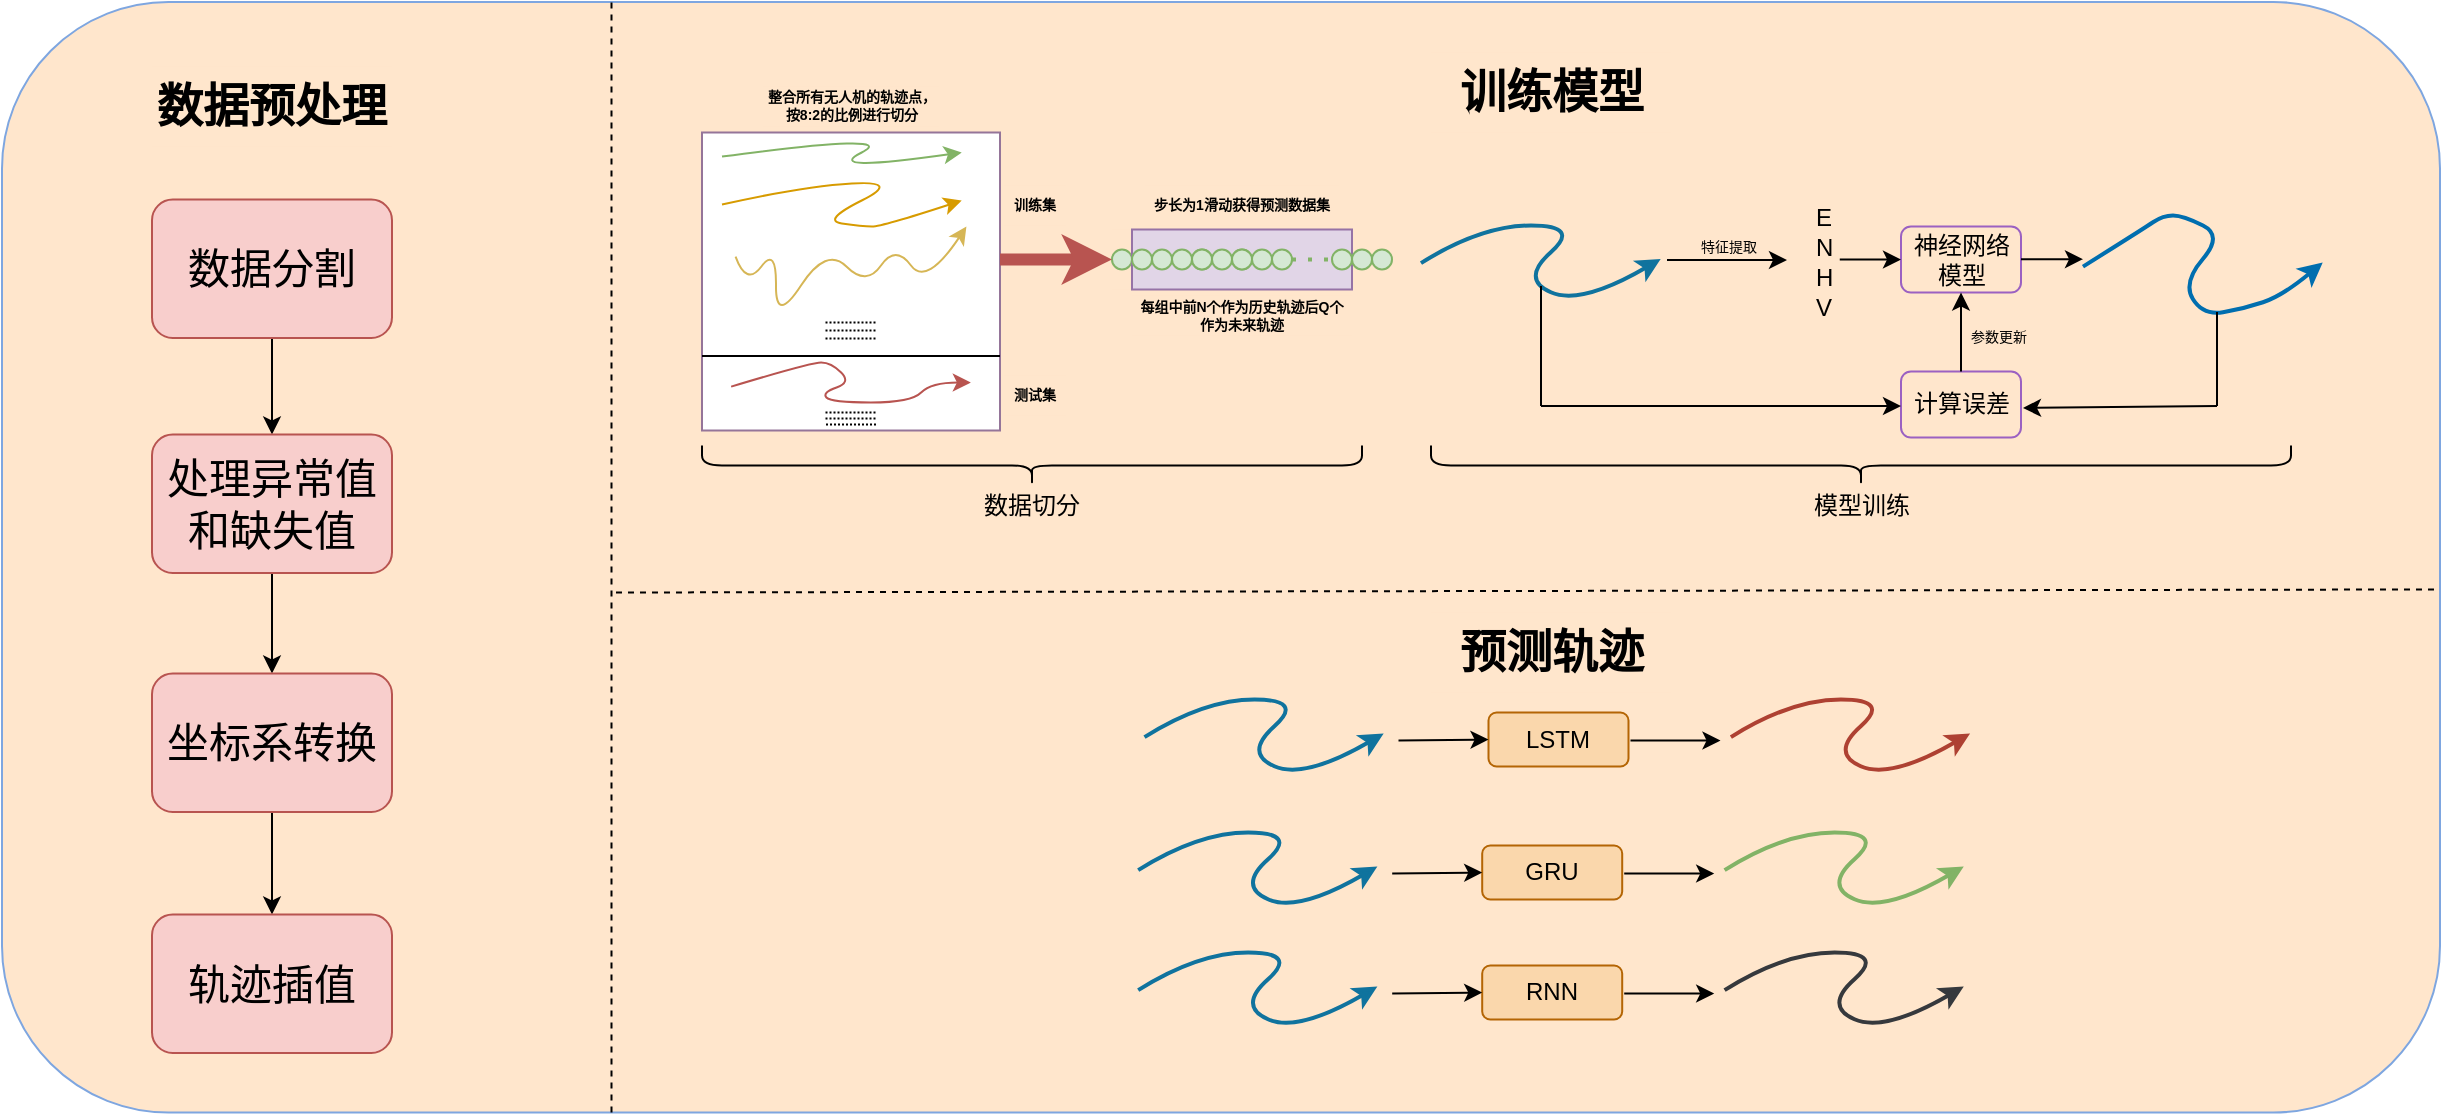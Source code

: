 <mxfile version="28.0.7" pages="2">
  <diagram name="第 1 页" id="22BMKp5eYA45sCbfqpQU">
    <mxGraphModel dx="1417" dy="816" grid="1" gridSize="10" guides="1" tooltips="1" connect="1" arrows="1" fold="1" page="1" pageScale="1" pageWidth="827" pageHeight="1169" math="0" shadow="0">
      <root>
        <mxCell id="0" />
        <mxCell id="1" parent="0" />
        <mxCell id="_uqVd6KnnkXhXrc5HQJr-1" value="" style="rounded=1;whiteSpace=wrap;html=1;fillColor=#ffe6cc;strokeColor=#7EA6E0;" parent="1" vertex="1">
          <mxGeometry x="230" y="307" width="1219" height="555.25" as="geometry" />
        </mxCell>
        <mxCell id="_uqVd6KnnkXhXrc5HQJr-2" value="数据预处理" style="rounded=0;whiteSpace=wrap;html=1;strokeColor=none;fillColor=#ffe6cc;fontSize=23;fontStyle=1" parent="1" vertex="1">
          <mxGeometry x="305" y="339.25" width="120" height="40" as="geometry" />
        </mxCell>
        <mxCell id="YXFsQEXlU3DzgxvQB72V-38" value="" style="edgeStyle=orthogonalEdgeStyle;rounded=0;orthogonalLoop=1;jettySize=auto;html=1;" edge="1" parent="1" source="IYhBpOHOiFUnqWEjY2zH-1" target="YXFsQEXlU3DzgxvQB72V-35">
          <mxGeometry relative="1" as="geometry" />
        </mxCell>
        <mxCell id="IYhBpOHOiFUnqWEjY2zH-1" value="数据分割" style="rounded=1;whiteSpace=wrap;html=1;fillColor=#f8cecc;strokeColor=#b85450;fontSize=21;" vertex="1" parent="1">
          <mxGeometry x="305" y="405.75" width="120" height="69.25" as="geometry" />
        </mxCell>
        <mxCell id="IYhBpOHOiFUnqWEjY2zH-10" value="" style="endArrow=none;dashed=1;html=1;rounded=0;entryX=0.25;entryY=0;entryDx=0;entryDy=0;exitX=0.25;exitY=1;exitDx=0;exitDy=0;" edge="1" parent="1" source="_uqVd6KnnkXhXrc5HQJr-1" target="_uqVd6KnnkXhXrc5HQJr-1">
          <mxGeometry width="50" height="50" relative="1" as="geometry">
            <mxPoint x="450" y="582.25" as="sourcePoint" />
            <mxPoint x="500" y="532.25" as="targetPoint" />
          </mxGeometry>
        </mxCell>
        <mxCell id="IYhBpOHOiFUnqWEjY2zH-18" value="" style="endArrow=none;dashed=1;html=1;rounded=0;entryX=0.998;entryY=0.529;entryDx=0;entryDy=0;entryPerimeter=0;" edge="1" parent="1" target="_uqVd6KnnkXhXrc5HQJr-1">
          <mxGeometry width="50" height="50" relative="1" as="geometry">
            <mxPoint x="537" y="602.25" as="sourcePoint" />
            <mxPoint x="1446" y="606.28" as="targetPoint" />
          </mxGeometry>
        </mxCell>
        <mxCell id="IYhBpOHOiFUnqWEjY2zH-19" value="训练模型" style="rounded=0;whiteSpace=wrap;html=1;strokeColor=none;fillColor=#ffe6cc;fontSize=23;fontStyle=1" vertex="1" parent="1">
          <mxGeometry x="944.5" y="332.25" width="120" height="40" as="geometry" />
        </mxCell>
        <mxCell id="IYhBpOHOiFUnqWEjY2zH-43" value="" style="rounded=0;whiteSpace=wrap;html=1;strokeColor=none;fillColor=#ffe6cc;" vertex="1" parent="1">
          <mxGeometry x="785" y="420.75" width="80" height="30" as="geometry" />
        </mxCell>
        <mxCell id="IYhBpOHOiFUnqWEjY2zH-26" value="" style="ellipse;whiteSpace=wrap;html=1;aspect=fixed;fillColor=#d5e8d4;strokeColor=#82b366;" vertex="1" parent="1">
          <mxGeometry x="785" y="430.75" width="10" height="10" as="geometry" />
        </mxCell>
        <mxCell id="IYhBpOHOiFUnqWEjY2zH-49" value="" style="rounded=0;whiteSpace=wrap;html=1;strokeColor=#9673a6;fillColor=#e1d5e7;" vertex="1" parent="1">
          <mxGeometry x="795" y="420.75" width="110" height="30" as="geometry" />
        </mxCell>
        <mxCell id="IYhBpOHOiFUnqWEjY2zH-27" value="" style="ellipse;whiteSpace=wrap;html=1;aspect=fixed;fillColor=#d5e8d4;strokeColor=#82b366;" vertex="1" parent="1">
          <mxGeometry x="795" y="430.75" width="10" height="10" as="geometry" />
        </mxCell>
        <mxCell id="IYhBpOHOiFUnqWEjY2zH-28" value="" style="ellipse;whiteSpace=wrap;html=1;aspect=fixed;fillColor=#d5e8d4;strokeColor=#82b366;" vertex="1" parent="1">
          <mxGeometry x="805" y="430.75" width="10" height="10" as="geometry" />
        </mxCell>
        <mxCell id="IYhBpOHOiFUnqWEjY2zH-30" value="" style="ellipse;whiteSpace=wrap;html=1;aspect=fixed;fillColor=#d5e8d4;strokeColor=#82b366;" vertex="1" parent="1">
          <mxGeometry x="815" y="430.75" width="10" height="10" as="geometry" />
        </mxCell>
        <mxCell id="IYhBpOHOiFUnqWEjY2zH-31" value="" style="ellipse;whiteSpace=wrap;html=1;aspect=fixed;fillColor=#d5e8d4;strokeColor=#82b366;" vertex="1" parent="1">
          <mxGeometry x="825" y="430.75" width="10" height="10" as="geometry" />
        </mxCell>
        <mxCell id="IYhBpOHOiFUnqWEjY2zH-32" value="" style="ellipse;whiteSpace=wrap;html=1;aspect=fixed;fillColor=#d5e8d4;strokeColor=#82b366;" vertex="1" parent="1">
          <mxGeometry x="825" y="430.75" width="10" height="10" as="geometry" />
        </mxCell>
        <mxCell id="IYhBpOHOiFUnqWEjY2zH-33" value="" style="ellipse;whiteSpace=wrap;html=1;aspect=fixed;fillColor=#d5e8d4;strokeColor=#82b366;" vertex="1" parent="1">
          <mxGeometry x="835" y="430.75" width="10" height="10" as="geometry" />
        </mxCell>
        <mxCell id="IYhBpOHOiFUnqWEjY2zH-34" value="" style="ellipse;whiteSpace=wrap;html=1;aspect=fixed;fillColor=#d5e8d4;strokeColor=#82b366;" vertex="1" parent="1">
          <mxGeometry x="845" y="430.75" width="10" height="10" as="geometry" />
        </mxCell>
        <mxCell id="IYhBpOHOiFUnqWEjY2zH-35" value="" style="ellipse;whiteSpace=wrap;html=1;aspect=fixed;fillColor=#d5e8d4;strokeColor=#82b366;" vertex="1" parent="1">
          <mxGeometry x="845" y="430.75" width="10" height="10" as="geometry" />
        </mxCell>
        <mxCell id="IYhBpOHOiFUnqWEjY2zH-36" value="" style="ellipse;whiteSpace=wrap;html=1;aspect=fixed;direction=south;fillColor=#d5e8d4;strokeColor=#82b366;" vertex="1" parent="1">
          <mxGeometry x="855" y="430.75" width="10" height="10" as="geometry" />
        </mxCell>
        <mxCell id="IYhBpOHOiFUnqWEjY2zH-37" value="" style="ellipse;whiteSpace=wrap;html=1;aspect=fixed;fillColor=#d5e8d4;strokeColor=#82b366;" vertex="1" parent="1">
          <mxGeometry x="865" y="430.75" width="10" height="10" as="geometry" />
        </mxCell>
        <mxCell id="IYhBpOHOiFUnqWEjY2zH-52" value="步长为1滑动获得预测数据集" style="rounded=0;whiteSpace=wrap;html=1;fontSize=7;fillColor=#ffe6cc;strokeColor=none;fontStyle=1" vertex="1" parent="1">
          <mxGeometry x="801.25" y="398.75" width="97.5" height="20" as="geometry" />
        </mxCell>
        <mxCell id="IYhBpOHOiFUnqWEjY2zH-38" value="" style="endArrow=none;dashed=1;html=1;dashPattern=1 3;strokeWidth=2;rounded=0;exitX=1;exitY=0.5;exitDx=0;exitDy=0;entryX=0.5;entryY=1;entryDx=0;entryDy=0;fillColor=#d5e8d4;strokeColor=#82b366;" edge="1" parent="1" source="IYhBpOHOiFUnqWEjY2zH-37" target="IYhBpOHOiFUnqWEjY2zH-39">
          <mxGeometry width="50" height="50" relative="1" as="geometry">
            <mxPoint x="895" y="460.75" as="sourcePoint" />
            <mxPoint x="945" y="410.75" as="targetPoint" />
          </mxGeometry>
        </mxCell>
        <mxCell id="IYhBpOHOiFUnqWEjY2zH-39" value="" style="ellipse;whiteSpace=wrap;html=1;aspect=fixed;direction=south;fillColor=#d5e8d4;strokeColor=#82b366;" vertex="1" parent="1">
          <mxGeometry x="895" y="430.75" width="10" height="10" as="geometry" />
        </mxCell>
        <mxCell id="IYhBpOHOiFUnqWEjY2zH-40" value="" style="ellipse;whiteSpace=wrap;html=1;aspect=fixed;direction=south;fillColor=#d5e8d4;strokeColor=#82b366;" vertex="1" parent="1">
          <mxGeometry x="905" y="430.75" width="10" height="10" as="geometry" />
        </mxCell>
        <mxCell id="IYhBpOHOiFUnqWEjY2zH-41" value="" style="ellipse;whiteSpace=wrap;html=1;aspect=fixed;direction=south;fillColor=#d5e8d4;strokeColor=#82b366;" vertex="1" parent="1">
          <mxGeometry x="915" y="430.75" width="10" height="10" as="geometry" />
        </mxCell>
        <mxCell id="IYhBpOHOiFUnqWEjY2zH-53" value="每组中前N个作为历史轨迹后Q个作为未来轨迹" style="rounded=0;whiteSpace=wrap;html=1;fontSize=7;fillColor=#ffe6cc;strokeColor=none;fontStyle=1" vertex="1" parent="1">
          <mxGeometry x="795" y="453.75" width="110" height="20" as="geometry" />
        </mxCell>
        <mxCell id="IYhBpOHOiFUnqWEjY2zH-57" value="" style="whiteSpace=wrap;html=1;aspect=fixed;strokeColor=light-dark(#957599, #EDEDED);" vertex="1" parent="1">
          <mxGeometry x="580" y="372.25" width="149" height="149" as="geometry" />
        </mxCell>
        <mxCell id="IYhBpOHOiFUnqWEjY2zH-59" value="整合所有无人机的轨迹点，按8:2的比例进行切分" style="rounded=0;whiteSpace=wrap;html=1;fontSize=7;fillColor=#ffe6cc;strokeColor=none;fontStyle=1" vertex="1" parent="1">
          <mxGeometry x="610.5" y="349.25" width="88" height="20" as="geometry" />
        </mxCell>
        <mxCell id="IYhBpOHOiFUnqWEjY2zH-61" value="" style="curved=1;endArrow=classic;html=1;rounded=0;exitX=0.001;exitY=0.148;exitDx=0;exitDy=0;exitPerimeter=0;fillColor=#d5e8d4;strokeColor=#82b366;" edge="1" parent="1">
          <mxGeometry width="50" height="50" relative="1" as="geometry">
            <mxPoint x="589.999" y="384.302" as="sourcePoint" />
            <mxPoint x="709.85" y="382.25" as="targetPoint" />
            <Array as="points">
              <mxPoint x="679.85" y="372.25" />
              <mxPoint x="639.85" y="392.25" />
            </Array>
          </mxGeometry>
        </mxCell>
        <mxCell id="IYhBpOHOiFUnqWEjY2zH-62" value="" style="curved=1;endArrow=classic;html=1;rounded=0;exitX=0.001;exitY=0.148;exitDx=0;exitDy=0;exitPerimeter=0;fillColor=#ffe6cc;strokeColor=#d79b00;" edge="1" parent="1">
          <mxGeometry width="50" height="50" relative="1" as="geometry">
            <mxPoint x="590" y="408.302" as="sourcePoint" />
            <mxPoint x="709.851" y="406.25" as="targetPoint" />
            <Array as="points">
              <mxPoint x="630" y="399.25" />
              <mxPoint x="679.851" y="396.25" />
              <mxPoint x="639.851" y="416.25" />
              <mxPoint x="660" y="419.25" />
              <mxPoint x="670" y="419.25" />
            </Array>
          </mxGeometry>
        </mxCell>
        <mxCell id="IYhBpOHOiFUnqWEjY2zH-63" value="" style="curved=1;endArrow=classic;html=1;rounded=0;exitX=0.001;exitY=0.148;exitDx=0;exitDy=0;exitPerimeter=0;fillColor=#fff2cc;strokeColor=#d6b656;" edge="1" parent="1">
          <mxGeometry width="50" height="50" relative="1" as="geometry">
            <mxPoint x="596.78" y="434.302" as="sourcePoint" />
            <mxPoint x="712.21" y="419.25" as="targetPoint" />
            <Array as="points">
              <mxPoint x="602.21" y="449.25" />
              <mxPoint x="617.21" y="429.25" />
              <mxPoint x="616.78" y="468.25" />
              <mxPoint x="642.21" y="429.25" />
              <mxPoint x="662.21" y="449.25" />
              <mxPoint x="676.78" y="428.25" />
              <mxPoint x="692.21" y="449.25" />
              <mxPoint x="712.21" y="419.25" />
            </Array>
          </mxGeometry>
        </mxCell>
        <mxCell id="IYhBpOHOiFUnqWEjY2zH-64" value="" style="endArrow=none;html=1;rounded=0;exitX=0;exitY=0.75;exitDx=0;exitDy=0;entryX=1;entryY=0.75;entryDx=0;entryDy=0;" edge="1" parent="1" source="IYhBpOHOiFUnqWEjY2zH-57" target="IYhBpOHOiFUnqWEjY2zH-57">
          <mxGeometry width="50" height="50" relative="1" as="geometry">
            <mxPoint x="620" y="502.25" as="sourcePoint" />
            <mxPoint x="670" y="452.25" as="targetPoint" />
          </mxGeometry>
        </mxCell>
        <mxCell id="IYhBpOHOiFUnqWEjY2zH-66" value="" style="endArrow=none;dashed=1;html=1;rounded=0;dashPattern=1 1;" edge="1" parent="1">
          <mxGeometry width="50" height="50" relative="1" as="geometry">
            <mxPoint x="641.75" y="467.25" as="sourcePoint" />
            <mxPoint x="667.25" y="467.25" as="targetPoint" />
          </mxGeometry>
        </mxCell>
        <mxCell id="IYhBpOHOiFUnqWEjY2zH-69" value="" style="endArrow=none;dashed=1;html=1;rounded=0;dashPattern=1 1;" edge="1" parent="1">
          <mxGeometry width="50" height="50" relative="1" as="geometry">
            <mxPoint x="641.75" y="475.25" as="sourcePoint" />
            <mxPoint x="667.25" y="475.25" as="targetPoint" />
          </mxGeometry>
        </mxCell>
        <mxCell id="IYhBpOHOiFUnqWEjY2zH-70" value="" style="endArrow=none;dashed=1;html=1;rounded=0;dashPattern=1 1;" edge="1" parent="1">
          <mxGeometry width="50" height="50" relative="1" as="geometry">
            <mxPoint x="641.75" y="471.25" as="sourcePoint" />
            <mxPoint x="667.25" y="471.25" as="targetPoint" />
          </mxGeometry>
        </mxCell>
        <mxCell id="IYhBpOHOiFUnqWEjY2zH-71" value="" style="curved=1;endArrow=classic;html=1;rounded=0;exitX=0.001;exitY=0.148;exitDx=0;exitDy=0;exitPerimeter=0;fillColor=#f8cecc;strokeColor=#b85450;" edge="1" parent="1">
          <mxGeometry width="50" height="50" relative="1" as="geometry">
            <mxPoint x="594.57" y="499.302" as="sourcePoint" />
            <mxPoint x="714.421" y="497.25" as="targetPoint" />
            <Array as="points">
              <mxPoint x="634.57" y="487.25" />
              <mxPoint x="644.57" y="487.25" />
              <mxPoint x="654.57" y="497.25" />
              <mxPoint x="640" y="502.25" />
              <mxPoint x="644.421" y="507.25" />
              <mxPoint x="684.57" y="507.25" />
              <mxPoint x="694.57" y="497.25" />
            </Array>
          </mxGeometry>
        </mxCell>
        <mxCell id="IYhBpOHOiFUnqWEjY2zH-72" value="" style="endArrow=none;dashed=1;html=1;rounded=0;dashPattern=1 1;" edge="1" parent="1">
          <mxGeometry width="50" height="50" relative="1" as="geometry">
            <mxPoint x="641.75" y="512.25" as="sourcePoint" />
            <mxPoint x="667.25" y="512.25" as="targetPoint" />
          </mxGeometry>
        </mxCell>
        <mxCell id="IYhBpOHOiFUnqWEjY2zH-73" value="" style="endArrow=none;dashed=1;html=1;rounded=0;dashPattern=1 1;" edge="1" parent="1">
          <mxGeometry width="50" height="50" relative="1" as="geometry">
            <mxPoint x="641.75" y="515.25" as="sourcePoint" />
            <mxPoint x="667.25" y="515.25" as="targetPoint" />
          </mxGeometry>
        </mxCell>
        <mxCell id="IYhBpOHOiFUnqWEjY2zH-74" value="" style="endArrow=none;dashed=1;html=1;rounded=0;dashPattern=1 1;" edge="1" parent="1">
          <mxGeometry width="50" height="50" relative="1" as="geometry">
            <mxPoint x="642" y="518.25" as="sourcePoint" />
            <mxPoint x="667.5" y="518.25" as="targetPoint" />
          </mxGeometry>
        </mxCell>
        <mxCell id="IYhBpOHOiFUnqWEjY2zH-77" value="" style="endArrow=classic;html=1;rounded=0;strokeWidth=6;entryX=0;entryY=0.5;entryDx=0;entryDy=0;curved=0;fillColor=#f8cecc;strokeColor=#b85450;" edge="1" parent="1">
          <mxGeometry width="50" height="50" relative="1" as="geometry">
            <mxPoint x="729" y="435.75" as="sourcePoint" />
            <mxPoint x="785" y="435.75" as="targetPoint" />
          </mxGeometry>
        </mxCell>
        <mxCell id="IYhBpOHOiFUnqWEjY2zH-78" value="训练集" style="rounded=0;whiteSpace=wrap;html=1;fontSize=7;fillColor=#ffe6cc;strokeColor=none;fontStyle=1" vertex="1" parent="1">
          <mxGeometry x="731" y="398.75" width="31" height="20" as="geometry" />
        </mxCell>
        <mxCell id="IYhBpOHOiFUnqWEjY2zH-79" value="测试集" style="rounded=0;whiteSpace=wrap;html=1;fontSize=7;fillColor=#ffe6cc;strokeColor=none;fontStyle=1" vertex="1" parent="1">
          <mxGeometry x="731" y="493.75" width="31" height="20" as="geometry" />
        </mxCell>
        <mxCell id="IYhBpOHOiFUnqWEjY2zH-80" value="" style="shape=table;startSize=0;container=1;collapsible=0;childLayout=tableLayout;fontSize=11;fillColor=none;strokeColor=none;" vertex="1" parent="1">
          <mxGeometry x="1129.5" y="405.75" width="60" height="60" as="geometry" />
        </mxCell>
        <mxCell id="IYhBpOHOiFUnqWEjY2zH-81" value="" style="shape=tableRow;horizontal=0;startSize=0;swimlaneHead=0;swimlaneBody=0;strokeColor=inherit;top=0;left=0;bottom=0;right=0;collapsible=0;dropTarget=0;fillColor=none;points=[[0,0.5],[1,0.5]];portConstraint=eastwest;fontSize=16;" vertex="1" parent="IYhBpOHOiFUnqWEjY2zH-80">
          <mxGeometry width="60" height="15" as="geometry" />
        </mxCell>
        <mxCell id="IYhBpOHOiFUnqWEjY2zH-82" value="E" style="shape=partialRectangle;html=1;whiteSpace=wrap;connectable=0;strokeColor=inherit;overflow=hidden;fillColor=none;top=0;left=0;bottom=0;right=0;pointerEvents=1;fontSize=12;align=left;spacingLeft=5;" vertex="1" parent="IYhBpOHOiFUnqWEjY2zH-81">
          <mxGeometry width="60" height="15" as="geometry">
            <mxRectangle width="60" height="15" as="alternateBounds" />
          </mxGeometry>
        </mxCell>
        <mxCell id="IYhBpOHOiFUnqWEjY2zH-83" value="" style="shape=tableRow;horizontal=0;startSize=0;swimlaneHead=0;swimlaneBody=0;strokeColor=inherit;top=0;left=0;bottom=0;right=0;collapsible=0;dropTarget=0;fillColor=none;points=[[0,0.5],[1,0.5]];portConstraint=eastwest;fontSize=16;" vertex="1" parent="IYhBpOHOiFUnqWEjY2zH-80">
          <mxGeometry y="15" width="60" height="15" as="geometry" />
        </mxCell>
        <mxCell id="IYhBpOHOiFUnqWEjY2zH-84" value="N" style="shape=partialRectangle;html=1;whiteSpace=wrap;connectable=0;strokeColor=inherit;overflow=hidden;fillColor=none;top=0;left=0;bottom=0;right=0;pointerEvents=1;fontSize=12;align=left;spacingLeft=5;" vertex="1" parent="IYhBpOHOiFUnqWEjY2zH-83">
          <mxGeometry width="60" height="15" as="geometry">
            <mxRectangle width="60" height="15" as="alternateBounds" />
          </mxGeometry>
        </mxCell>
        <mxCell id="IYhBpOHOiFUnqWEjY2zH-85" value="" style="shape=tableRow;horizontal=0;startSize=0;swimlaneHead=0;swimlaneBody=0;strokeColor=inherit;top=0;left=0;bottom=0;right=0;collapsible=0;dropTarget=0;fillColor=none;points=[[0,0.5],[1,0.5]];portConstraint=eastwest;fontSize=16;" vertex="1" parent="IYhBpOHOiFUnqWEjY2zH-80">
          <mxGeometry y="30" width="60" height="15" as="geometry" />
        </mxCell>
        <mxCell id="IYhBpOHOiFUnqWEjY2zH-86" value="H" style="shape=partialRectangle;html=1;whiteSpace=wrap;connectable=0;strokeColor=inherit;overflow=hidden;fillColor=none;top=0;left=0;bottom=0;right=0;pointerEvents=1;fontSize=12;align=left;spacingLeft=5;" vertex="1" parent="IYhBpOHOiFUnqWEjY2zH-85">
          <mxGeometry width="60" height="15" as="geometry">
            <mxRectangle width="60" height="15" as="alternateBounds" />
          </mxGeometry>
        </mxCell>
        <mxCell id="IYhBpOHOiFUnqWEjY2zH-87" style="shape=tableRow;horizontal=0;startSize=0;swimlaneHead=0;swimlaneBody=0;strokeColor=inherit;top=0;left=0;bottom=0;right=0;collapsible=0;dropTarget=0;fillColor=none;points=[[0,0.5],[1,0.5]];portConstraint=eastwest;fontSize=16;" vertex="1" parent="IYhBpOHOiFUnqWEjY2zH-80">
          <mxGeometry y="45" width="60" height="15" as="geometry" />
        </mxCell>
        <mxCell id="IYhBpOHOiFUnqWEjY2zH-88" value="V" style="shape=partialRectangle;html=1;whiteSpace=wrap;connectable=0;strokeColor=inherit;overflow=hidden;fillColor=none;top=0;left=0;bottom=0;right=0;pointerEvents=1;fontSize=12;align=left;spacingLeft=5;" vertex="1" parent="IYhBpOHOiFUnqWEjY2zH-87">
          <mxGeometry width="60" height="15" as="geometry">
            <mxRectangle width="60" height="15" as="alternateBounds" />
          </mxGeometry>
        </mxCell>
        <mxCell id="IYhBpOHOiFUnqWEjY2zH-90" value="" style="shape=curlyBracket;whiteSpace=wrap;html=1;rounded=1;labelPosition=left;verticalLabelPosition=middle;align=right;verticalAlign=middle;direction=north;" vertex="1" parent="1">
          <mxGeometry x="580" y="528.75" width="330" height="20" as="geometry" />
        </mxCell>
        <mxCell id="IYhBpOHOiFUnqWEjY2zH-93" value="数据切分" style="rounded=0;whiteSpace=wrap;html=1;strokeColor=none;fillColor=#ffe6cc;fontSize=12;" vertex="1" parent="1">
          <mxGeometry x="705" y="559" width="80" as="geometry" />
        </mxCell>
        <mxCell id="IYhBpOHOiFUnqWEjY2zH-94" value="" style="curved=1;endArrow=classic;html=1;rounded=0;exitX=0.001;exitY=0.148;exitDx=0;exitDy=0;exitPerimeter=0;fillColor=#b1ddf0;strokeColor=#10739e;strokeWidth=2;" edge="1" parent="1">
          <mxGeometry width="50" height="50" relative="1" as="geometry">
            <mxPoint x="939.5" y="437.552" as="sourcePoint" />
            <mxPoint x="1059.351" y="435.5" as="targetPoint" />
            <Array as="points">
              <mxPoint x="969.5" y="418.75" />
              <mxPoint x="1019.5" y="418.75" />
              <mxPoint x="989.351" y="445.5" />
              <mxPoint x="1019.5" y="458.75" />
            </Array>
          </mxGeometry>
        </mxCell>
        <mxCell id="IYhBpOHOiFUnqWEjY2zH-95" value="" style="endArrow=classic;html=1;rounded=0;" edge="1" parent="1">
          <mxGeometry relative="1" as="geometry">
            <mxPoint x="1062.5" y="436" as="sourcePoint" />
            <mxPoint x="1122.5" y="436" as="targetPoint" />
          </mxGeometry>
        </mxCell>
        <mxCell id="IYhBpOHOiFUnqWEjY2zH-96" value="特征提取" style="edgeLabel;resizable=0;html=1;;align=center;verticalAlign=middle;fontSize=7;labelBackgroundColor=none;" connectable="0" vertex="1" parent="IYhBpOHOiFUnqWEjY2zH-95">
          <mxGeometry relative="1" as="geometry">
            <mxPoint y="-6" as="offset" />
          </mxGeometry>
        </mxCell>
        <mxCell id="IYhBpOHOiFUnqWEjY2zH-97" value="神经网络模型" style="rounded=1;whiteSpace=wrap;html=1;fillColor=#ffe6cc;strokeColor=light-dark(#9b61c2, #996500);" vertex="1" parent="1">
          <mxGeometry x="1179.5" y="419.25" width="60" height="33" as="geometry" />
        </mxCell>
        <mxCell id="IYhBpOHOiFUnqWEjY2zH-98" value="" style="endArrow=classic;html=1;rounded=0;entryX=0;entryY=0.5;entryDx=0;entryDy=0;exitX=0.323;exitY=0.001;exitDx=0;exitDy=0;exitPerimeter=0;" edge="1" parent="1" source="IYhBpOHOiFUnqWEjY2zH-85" target="IYhBpOHOiFUnqWEjY2zH-97">
          <mxGeometry width="50" height="50" relative="1" as="geometry">
            <mxPoint x="1209.5" y="529" as="sourcePoint" />
            <mxPoint x="1259.5" y="479" as="targetPoint" />
          </mxGeometry>
        </mxCell>
        <mxCell id="IYhBpOHOiFUnqWEjY2zH-99" value="" style="curved=1;endArrow=classic;html=1;rounded=0;exitX=0.001;exitY=0.148;exitDx=0;exitDy=0;exitPerimeter=0;fillColor=#1ba1e2;strokeColor=#006EAF;strokeWidth=2;" edge="1" parent="1">
          <mxGeometry width="50" height="50" relative="1" as="geometry">
            <mxPoint x="1270.5" y="439.302" as="sourcePoint" />
            <mxPoint x="1390.351" y="437.25" as="targetPoint" />
            <Array as="points">
              <mxPoint x="1300.5" y="420.5" />
              <mxPoint x="1310.5" y="413.75" />
              <mxPoint x="1320.5" y="413.75" />
              <mxPoint x="1340.5" y="423.75" />
              <mxPoint x="1320.351" y="447.25" />
              <mxPoint x="1330.5" y="463.75" />
              <mxPoint x="1350.5" y="460.5" />
              <mxPoint x="1370.5" y="453.75" />
            </Array>
          </mxGeometry>
        </mxCell>
        <mxCell id="IYhBpOHOiFUnqWEjY2zH-102" value="" style="endArrow=classic;html=1;rounded=0;entryX=0;entryY=0.5;entryDx=0;entryDy=0;exitX=0.323;exitY=0.001;exitDx=0;exitDy=0;exitPerimeter=0;" edge="1" parent="1">
          <mxGeometry width="50" height="50" relative="1" as="geometry">
            <mxPoint x="1239.5" y="435.61" as="sourcePoint" />
            <mxPoint x="1270.5" y="435.61" as="targetPoint" />
          </mxGeometry>
        </mxCell>
        <mxCell id="YXFsQEXlU3DzgxvQB72V-2" value="" style="endArrow=none;html=1;rounded=0;edgeStyle=orthogonalEdgeStyle;" edge="1" parent="1">
          <mxGeometry width="50" height="50" relative="1" as="geometry">
            <mxPoint x="999.5" y="509" as="sourcePoint" />
            <mxPoint x="999.5" y="449" as="targetPoint" />
          </mxGeometry>
        </mxCell>
        <mxCell id="YXFsQEXlU3DzgxvQB72V-5" value="计算误差" style="rounded=1;whiteSpace=wrap;html=1;fillColor=#ffe6cc;strokeColor=light-dark(#9b61c2, #996500);" vertex="1" parent="1">
          <mxGeometry x="1179.5" y="491.75" width="60" height="33" as="geometry" />
        </mxCell>
        <mxCell id="YXFsQEXlU3DzgxvQB72V-6" value="" style="endArrow=classic;html=1;rounded=0;" edge="1" parent="1">
          <mxGeometry width="50" height="50" relative="1" as="geometry">
            <mxPoint x="999.5" y="509" as="sourcePoint" />
            <mxPoint x="1179.5" y="509" as="targetPoint" />
          </mxGeometry>
        </mxCell>
        <mxCell id="YXFsQEXlU3DzgxvQB72V-7" value="" style="endArrow=none;html=1;rounded=0;edgeStyle=orthogonalEdgeStyle;" edge="1" parent="1">
          <mxGeometry width="50" height="50" relative="1" as="geometry">
            <mxPoint x="1337.5" y="509" as="sourcePoint" />
            <mxPoint x="1337.5" y="462" as="targetPoint" />
          </mxGeometry>
        </mxCell>
        <mxCell id="YXFsQEXlU3DzgxvQB72V-11" value="" style="endArrow=classic;html=1;rounded=0;entryX=1;entryY=0.5;entryDx=0;entryDy=0;" edge="1" parent="1">
          <mxGeometry width="50" height="50" relative="1" as="geometry">
            <mxPoint x="1337.5" y="509" as="sourcePoint" />
            <mxPoint x="1240.5" y="510" as="targetPoint" />
          </mxGeometry>
        </mxCell>
        <mxCell id="YXFsQEXlU3DzgxvQB72V-12" value="" style="endArrow=classic;html=1;rounded=0;entryX=0.5;entryY=1;entryDx=0;entryDy=0;exitX=0.5;exitY=0;exitDx=0;exitDy=0;" edge="1" parent="1" source="YXFsQEXlU3DzgxvQB72V-5" target="IYhBpOHOiFUnqWEjY2zH-97">
          <mxGeometry width="50" height="50" relative="1" as="geometry">
            <mxPoint x="1129.5" y="639" as="sourcePoint" />
            <mxPoint x="1179.5" y="589" as="targetPoint" />
          </mxGeometry>
        </mxCell>
        <mxCell id="YXFsQEXlU3DzgxvQB72V-13" value="参数更新" style="edgeLabel;resizable=0;html=1;;align=center;verticalAlign=middle;fontSize=7;labelBackgroundColor=none;" connectable="0" vertex="1" parent="1">
          <mxGeometry x="1227.5" y="474.75" as="geometry" />
        </mxCell>
        <mxCell id="YXFsQEXlU3DzgxvQB72V-14" value="" style="shape=curlyBracket;whiteSpace=wrap;html=1;rounded=1;labelPosition=left;verticalLabelPosition=middle;align=right;verticalAlign=middle;direction=north;" vertex="1" parent="1">
          <mxGeometry x="944.5" y="528.75" width="430" height="20" as="geometry" />
        </mxCell>
        <mxCell id="YXFsQEXlU3DzgxvQB72V-15" value="模型训练" style="rounded=0;whiteSpace=wrap;html=1;strokeColor=none;fillColor=#ffe6cc;fontSize=12;" vertex="1" parent="1">
          <mxGeometry x="1119.5" y="559" width="80" as="geometry" />
        </mxCell>
        <mxCell id="YXFsQEXlU3DzgxvQB72V-16" value="预测轨迹" style="rounded=0;whiteSpace=wrap;html=1;strokeColor=none;fillColor=#ffe6cc;fontSize=23;fontStyle=1" vertex="1" parent="1">
          <mxGeometry x="944.5" y="612.25" width="120" height="40" as="geometry" />
        </mxCell>
        <mxCell id="YXFsQEXlU3DzgxvQB72V-17" value="" style="curved=1;endArrow=classic;html=1;rounded=0;exitX=0.001;exitY=0.148;exitDx=0;exitDy=0;exitPerimeter=0;fillColor=#b1ddf0;strokeColor=#10739e;strokeWidth=2;" edge="1" parent="1">
          <mxGeometry width="50" height="50" relative="1" as="geometry">
            <mxPoint x="801.25" y="674.552" as="sourcePoint" />
            <mxPoint x="920.85" y="672.75" as="targetPoint" />
            <Array as="points">
              <mxPoint x="831.25" y="655.75" />
              <mxPoint x="881.25" y="655.75" />
              <mxPoint x="851.101" y="682.5" />
              <mxPoint x="881.25" y="695.75" />
            </Array>
          </mxGeometry>
        </mxCell>
        <mxCell id="YXFsQEXlU3DzgxvQB72V-21" value="LSTM" style="rounded=1;whiteSpace=wrap;html=1;fillColor=#fad7ac;strokeColor=#b46504;" vertex="1" parent="1">
          <mxGeometry x="973.25" y="662.25" width="70" height="27" as="geometry" />
        </mxCell>
        <mxCell id="YXFsQEXlU3DzgxvQB72V-22" value="" style="endArrow=classic;html=1;rounded=0;entryX=0;entryY=0.5;entryDx=0;entryDy=0;" edge="1" parent="1" target="YXFsQEXlU3DzgxvQB72V-21">
          <mxGeometry width="50" height="50" relative="1" as="geometry">
            <mxPoint x="928.25" y="676.25" as="sourcePoint" />
            <mxPoint x="967.25" y="675.75" as="targetPoint" />
          </mxGeometry>
        </mxCell>
        <mxCell id="YXFsQEXlU3DzgxvQB72V-23" value="" style="endArrow=classic;html=1;rounded=0;entryX=0;entryY=0.5;entryDx=0;entryDy=0;" edge="1" parent="1">
          <mxGeometry width="50" height="50" relative="1" as="geometry">
            <mxPoint x="1044.25" y="676.25" as="sourcePoint" />
            <mxPoint x="1089.25" y="676.25" as="targetPoint" />
          </mxGeometry>
        </mxCell>
        <mxCell id="YXFsQEXlU3DzgxvQB72V-24" value="" style="curved=1;endArrow=classic;html=1;rounded=0;exitX=0.001;exitY=0.148;exitDx=0;exitDy=0;exitPerimeter=0;fillColor=#fad9d5;strokeColor=#ae4132;strokeWidth=2;" edge="1" parent="1">
          <mxGeometry width="50" height="50" relative="1" as="geometry">
            <mxPoint x="1094.45" y="674.552" as="sourcePoint" />
            <mxPoint x="1214.05" y="672.75" as="targetPoint" />
            <Array as="points">
              <mxPoint x="1124.45" y="655.75" />
              <mxPoint x="1174.45" y="655.75" />
              <mxPoint x="1144.301" y="682.5" />
              <mxPoint x="1174.45" y="695.75" />
            </Array>
          </mxGeometry>
        </mxCell>
        <mxCell id="YXFsQEXlU3DzgxvQB72V-25" value="" style="curved=1;endArrow=classic;html=1;rounded=0;exitX=0.001;exitY=0.148;exitDx=0;exitDy=0;exitPerimeter=0;fillColor=#b1ddf0;strokeColor=#10739e;strokeWidth=2;" edge="1" parent="1">
          <mxGeometry width="50" height="50" relative="1" as="geometry">
            <mxPoint x="798.1" y="741.052" as="sourcePoint" />
            <mxPoint x="917.7" y="739.25" as="targetPoint" />
            <Array as="points">
              <mxPoint x="828.1" y="722.25" />
              <mxPoint x="878.1" y="722.25" />
              <mxPoint x="847.951" y="749" />
              <mxPoint x="878.1" y="762.25" />
            </Array>
          </mxGeometry>
        </mxCell>
        <mxCell id="YXFsQEXlU3DzgxvQB72V-26" value="GRU" style="rounded=1;whiteSpace=wrap;html=1;fillColor=#fad7ac;strokeColor=#b46504;" vertex="1" parent="1">
          <mxGeometry x="970.1" y="728.75" width="70" height="27" as="geometry" />
        </mxCell>
        <mxCell id="YXFsQEXlU3DzgxvQB72V-27" value="" style="endArrow=classic;html=1;rounded=0;entryX=0;entryY=0.5;entryDx=0;entryDy=0;" edge="1" parent="1" target="YXFsQEXlU3DzgxvQB72V-26">
          <mxGeometry width="50" height="50" relative="1" as="geometry">
            <mxPoint x="925.1" y="742.75" as="sourcePoint" />
            <mxPoint x="964.1" y="742.25" as="targetPoint" />
          </mxGeometry>
        </mxCell>
        <mxCell id="YXFsQEXlU3DzgxvQB72V-28" value="" style="endArrow=classic;html=1;rounded=0;entryX=0;entryY=0.5;entryDx=0;entryDy=0;" edge="1" parent="1">
          <mxGeometry width="50" height="50" relative="1" as="geometry">
            <mxPoint x="1041.1" y="742.75" as="sourcePoint" />
            <mxPoint x="1086.1" y="742.75" as="targetPoint" />
          </mxGeometry>
        </mxCell>
        <mxCell id="YXFsQEXlU3DzgxvQB72V-29" value="" style="curved=1;endArrow=classic;html=1;rounded=0;exitX=0.001;exitY=0.148;exitDx=0;exitDy=0;exitPerimeter=0;fillColor=#d5e8d4;strokeColor=#82b366;strokeWidth=2;gradientColor=#97d077;" edge="1" parent="1">
          <mxGeometry width="50" height="50" relative="1" as="geometry">
            <mxPoint x="1091.3" y="741.052" as="sourcePoint" />
            <mxPoint x="1210.9" y="739.25" as="targetPoint" />
            <Array as="points">
              <mxPoint x="1121.3" y="722.25" />
              <mxPoint x="1171.3" y="722.25" />
              <mxPoint x="1141.151" y="749" />
              <mxPoint x="1171.3" y="762.25" />
            </Array>
          </mxGeometry>
        </mxCell>
        <mxCell id="YXFsQEXlU3DzgxvQB72V-30" value="" style="curved=1;endArrow=classic;html=1;rounded=0;exitX=0.001;exitY=0.148;exitDx=0;exitDy=0;exitPerimeter=0;fillColor=#b1ddf0;strokeColor=#10739e;strokeWidth=2;" edge="1" parent="1">
          <mxGeometry width="50" height="50" relative="1" as="geometry">
            <mxPoint x="798.1" y="801.052" as="sourcePoint" />
            <mxPoint x="917.7" y="799.25" as="targetPoint" />
            <Array as="points">
              <mxPoint x="828.1" y="782.25" />
              <mxPoint x="878.1" y="782.25" />
              <mxPoint x="847.951" y="809" />
              <mxPoint x="878.1" y="822.25" />
            </Array>
          </mxGeometry>
        </mxCell>
        <mxCell id="YXFsQEXlU3DzgxvQB72V-31" value="RNN" style="rounded=1;whiteSpace=wrap;html=1;fillColor=#fad7ac;strokeColor=#b46504;" vertex="1" parent="1">
          <mxGeometry x="970.1" y="788.75" width="70" height="27" as="geometry" />
        </mxCell>
        <mxCell id="YXFsQEXlU3DzgxvQB72V-32" value="" style="endArrow=classic;html=1;rounded=0;entryX=0;entryY=0.5;entryDx=0;entryDy=0;" edge="1" parent="1" target="YXFsQEXlU3DzgxvQB72V-31">
          <mxGeometry width="50" height="50" relative="1" as="geometry">
            <mxPoint x="925.1" y="802.75" as="sourcePoint" />
            <mxPoint x="964.1" y="802.25" as="targetPoint" />
          </mxGeometry>
        </mxCell>
        <mxCell id="YXFsQEXlU3DzgxvQB72V-33" value="" style="endArrow=classic;html=1;rounded=0;entryX=0;entryY=0.5;entryDx=0;entryDy=0;" edge="1" parent="1">
          <mxGeometry width="50" height="50" relative="1" as="geometry">
            <mxPoint x="1041.1" y="802.75" as="sourcePoint" />
            <mxPoint x="1086.1" y="802.75" as="targetPoint" />
          </mxGeometry>
        </mxCell>
        <mxCell id="YXFsQEXlU3DzgxvQB72V-34" value="" style="curved=1;endArrow=classic;html=1;rounded=0;exitX=0.001;exitY=0.148;exitDx=0;exitDy=0;exitPerimeter=0;fillColor=#ffcccc;strokeColor=#36393d;strokeWidth=2;" edge="1" parent="1">
          <mxGeometry width="50" height="50" relative="1" as="geometry">
            <mxPoint x="1091.3" y="801.052" as="sourcePoint" />
            <mxPoint x="1210.9" y="799.25" as="targetPoint" />
            <Array as="points">
              <mxPoint x="1121.3" y="782.25" />
              <mxPoint x="1171.3" y="782.25" />
              <mxPoint x="1141.151" y="809" />
              <mxPoint x="1171.3" y="822.25" />
            </Array>
          </mxGeometry>
        </mxCell>
        <mxCell id="YXFsQEXlU3DzgxvQB72V-39" value="" style="edgeStyle=orthogonalEdgeStyle;rounded=0;orthogonalLoop=1;jettySize=auto;html=1;" edge="1" parent="1" source="YXFsQEXlU3DzgxvQB72V-35" target="YXFsQEXlU3DzgxvQB72V-36">
          <mxGeometry relative="1" as="geometry" />
        </mxCell>
        <mxCell id="YXFsQEXlU3DzgxvQB72V-35" value="处理异常值和缺失值" style="rounded=1;whiteSpace=wrap;html=1;fillColor=#f8cecc;strokeColor=#b85450;fontSize=21;" vertex="1" parent="1">
          <mxGeometry x="305" y="523.25" width="120" height="69.25" as="geometry" />
        </mxCell>
        <mxCell id="YXFsQEXlU3DzgxvQB72V-40" value="" style="edgeStyle=orthogonalEdgeStyle;rounded=0;orthogonalLoop=1;jettySize=auto;html=1;" edge="1" parent="1" source="YXFsQEXlU3DzgxvQB72V-36" target="YXFsQEXlU3DzgxvQB72V-37">
          <mxGeometry relative="1" as="geometry" />
        </mxCell>
        <mxCell id="YXFsQEXlU3DzgxvQB72V-36" value="坐标系转换" style="rounded=1;whiteSpace=wrap;html=1;fillColor=#f8cecc;strokeColor=#b85450;fontSize=21;" vertex="1" parent="1">
          <mxGeometry x="305" y="642.75" width="120" height="69.25" as="geometry" />
        </mxCell>
        <mxCell id="YXFsQEXlU3DzgxvQB72V-37" value="轨迹插值" style="rounded=1;whiteSpace=wrap;html=1;fillColor=#f8cecc;strokeColor=#b85450;fontSize=21;" vertex="1" parent="1">
          <mxGeometry x="305" y="763.25" width="120" height="69.25" as="geometry" />
        </mxCell>
      </root>
    </mxGraphModel>
  </diagram>
  <diagram id="chjYJfPr6kOcNZBsTTgN" name="第 2 页">
    <mxGraphModel grid="1" page="1" gridSize="10" guides="1" tooltips="1" connect="1" arrows="1" fold="1" pageScale="1" pageWidth="827" pageHeight="1169" math="0" shadow="0">
      <root>
        <mxCell id="0" />
        <mxCell id="1" parent="0" />
      </root>
    </mxGraphModel>
  </diagram>
</mxfile>
